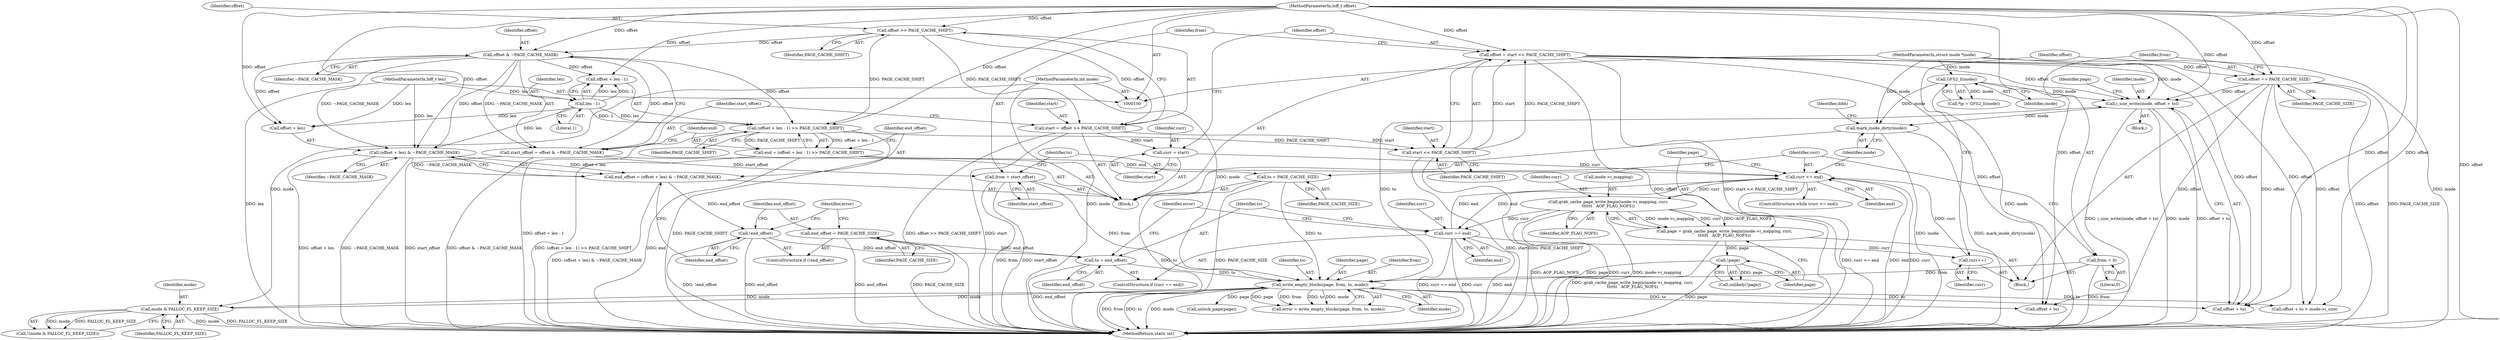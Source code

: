 digraph "1_linux_64dd153c83743af81f20924c6343652d731eeecb_1@API" {
"1000250" [label="(Call,i_size_write(inode, offset + to))"];
"1000109" [label="(Call,GFS2_I(inode))"];
"1000101" [label="(MethodParameterIn,struct inode *inode)"];
"1000185" [label="(Call,offset = start << PAGE_CACHE_SHIFT)"];
"1000187" [label="(Call,start << PAGE_CACHE_SHIFT)"];
"1000114" [label="(Call,start = offset >> PAGE_CACHE_SHIFT)"];
"1000116" [label="(Call,offset >> PAGE_CACHE_SHIFT)"];
"1000102" [label="(MethodParameterIn,loff_t offset)"];
"1000128" [label="(Call,(offset + len - 1) >> PAGE_CACHE_SHIFT)"];
"1000122" [label="(Call,offset & ~PAGE_CACHE_MASK)"];
"1000131" [label="(Call,len - 1)"];
"1000103" [label="(MethodParameterIn,loff_t len)"];
"1000264" [label="(Call,offset += PAGE_CACHE_SIZE)"];
"1000228" [label="(Call,write_empty_blocks(page, from, to, mode))"];
"1000211" [label="(Call,!page)"];
"1000201" [label="(Call,page = grab_cache_page_write_begin(inode->i_mapping, curr,\n\t\t\t\t\t\t   AOP_FLAG_NOFS))"];
"1000203" [label="(Call,grab_cache_page_write_begin(inode->i_mapping, curr,\n\t\t\t\t\t\t   AOP_FLAG_NOFS))"];
"1000197" [label="(Call,curr <= end)"];
"1000262" [label="(Call,curr++)"];
"1000220" [label="(Call,curr == end)"];
"1000182" [label="(Call,curr = start)"];
"1000126" [label="(Call,end = (offset + len - 1) >> PAGE_CACHE_SHIFT)"];
"1000267" [label="(Call,from = 0)"];
"1000190" [label="(Call,from = start_offset)"];
"1000120" [label="(Call,start_offset = offset & ~PAGE_CACHE_MASK)"];
"1000193" [label="(Call,to = PAGE_CACHE_SIZE)"];
"1000223" [label="(Call,to = end_offset)"];
"1000150" [label="(Call,end_offset = PAGE_CACHE_SIZE)"];
"1000148" [label="(Call,!end_offset)"];
"1000138" [label="(Call,end_offset = (offset + len) & ~PAGE_CACHE_MASK)"];
"1000140" [label="(Call,(offset + len) & ~PAGE_CACHE_MASK)"];
"1000246" [label="(Call,mode & FALLOC_FL_KEEP_SIZE)"];
"1000104" [label="(MethodParameterIn,int mode)"];
"1000270" [label="(Call,mark_inode_dirty(inode))"];
"1000219" [label="(ControlStructure,if (curr == end))"];
"1000195" [label="(Identifier,PAGE_CACHE_SIZE)"];
"1000202" [label="(Identifier,page)"];
"1000115" [label="(Identifier,start)"];
"1000267" [label="(Call,from = 0)"];
"1000191" [label="(Identifier,from)"];
"1000200" [label="(Block,)"];
"1000222" [label="(Identifier,end)"];
"1000187" [label="(Call,start << PAGE_CACHE_SHIFT)"];
"1000123" [label="(Identifier,offset)"];
"1000147" [label="(ControlStructure,if (!end_offset))"];
"1000231" [label="(Identifier,to)"];
"1000270" [label="(Call,mark_inode_dirty(inode))"];
"1000220" [label="(Call,curr == end)"];
"1000265" [label="(Identifier,offset)"];
"1000203" [label="(Call,grab_cache_page_write_begin(inode->i_mapping, curr,\n\t\t\t\t\t\t   AOP_FLAG_NOFS))"];
"1000190" [label="(Call,from = start_offset)"];
"1000140" [label="(Call,(offset + len) & ~PAGE_CACHE_MASK)"];
"1000114" [label="(Call,start = offset >> PAGE_CACHE_SHIFT)"];
"1000252" [label="(Call,offset + to)"];
"1000268" [label="(Identifier,from)"];
"1000129" [label="(Call,offset + len - 1)"];
"1000189" [label="(Identifier,PAGE_CACHE_SHIFT)"];
"1000104" [label="(MethodParameterIn,int mode)"];
"1000198" [label="(Identifier,curr)"];
"1000186" [label="(Identifier,offset)"];
"1000197" [label="(Call,curr <= end)"];
"1000152" [label="(Identifier,PAGE_CACHE_SIZE)"];
"1000228" [label="(Call,write_empty_blocks(page, from, to, mode))"];
"1000182" [label="(Call,curr = start)"];
"1000224" [label="(Identifier,to)"];
"1000212" [label="(Identifier,page)"];
"1000144" [label="(Identifier,~PAGE_CACHE_MASK)"];
"1000192" [label="(Identifier,start_offset)"];
"1000226" [label="(Call,error = write_empty_blocks(page, from, to, mode))"];
"1000121" [label="(Identifier,start_offset)"];
"1000194" [label="(Identifier,to)"];
"1000245" [label="(Call,!(mode & FALLOC_FL_KEEP_SIZE))"];
"1000225" [label="(Identifier,end_offset)"];
"1000102" [label="(MethodParameterIn,loff_t offset)"];
"1000103" [label="(MethodParameterIn,loff_t len)"];
"1000107" [label="(Call,*ip = GFS2_I(inode))"];
"1000229" [label="(Identifier,page)"];
"1000262" [label="(Call,curr++)"];
"1000151" [label="(Identifier,end_offset)"];
"1000248" [label="(Identifier,FALLOC_FL_KEEP_SIZE)"];
"1000132" [label="(Identifier,len)"];
"1000105" [label="(Block,)"];
"1000238" [label="(Call,offset + to > inode->i_size)"];
"1000277" [label="(MethodReturn,static int)"];
"1000251" [label="(Identifier,inode)"];
"1000131" [label="(Call,len - 1)"];
"1000230" [label="(Identifier,from)"];
"1000150" [label="(Call,end_offset = PAGE_CACHE_SIZE)"];
"1000227" [label="(Identifier,error)"];
"1000134" [label="(Identifier,PAGE_CACHE_SHIFT)"];
"1000201" [label="(Call,page = grab_cache_page_write_begin(inode->i_mapping, curr,\n\t\t\t\t\t\t   AOP_FLAG_NOFS))"];
"1000204" [label="(Call,inode->i_mapping)"];
"1000196" [label="(ControlStructure,while (curr <= end))"];
"1000249" [label="(Block,)"];
"1000250" [label="(Call,i_size_write(inode, offset + to))"];
"1000141" [label="(Call,offset + len)"];
"1000188" [label="(Identifier,start)"];
"1000247" [label="(Identifier,mode)"];
"1000255" [label="(Call,unlock_page(page))"];
"1000184" [label="(Identifier,start)"];
"1000110" [label="(Identifier,inode)"];
"1000148" [label="(Call,!end_offset)"];
"1000246" [label="(Call,mode & FALLOC_FL_KEEP_SIZE)"];
"1000271" [label="(Identifier,inode)"];
"1000269" [label="(Literal,0)"];
"1000120" [label="(Call,start_offset = offset & ~PAGE_CACHE_MASK)"];
"1000124" [label="(Identifier,~PAGE_CACHE_MASK)"];
"1000232" [label="(Identifier,mode)"];
"1000223" [label="(Call,to = end_offset)"];
"1000101" [label="(MethodParameterIn,struct inode *inode)"];
"1000210" [label="(Call,unlikely(!page))"];
"1000199" [label="(Identifier,end)"];
"1000109" [label="(Call,GFS2_I(inode))"];
"1000118" [label="(Identifier,PAGE_CACHE_SHIFT)"];
"1000139" [label="(Identifier,end_offset)"];
"1000211" [label="(Call,!page)"];
"1000263" [label="(Identifier,curr)"];
"1000207" [label="(Identifier,curr)"];
"1000266" [label="(Identifier,PAGE_CACHE_SIZE)"];
"1000116" [label="(Call,offset >> PAGE_CACHE_SHIFT)"];
"1000273" [label="(Identifier,dibh)"];
"1000128" [label="(Call,(offset + len - 1) >> PAGE_CACHE_SHIFT)"];
"1000133" [label="(Literal,1)"];
"1000221" [label="(Identifier,curr)"];
"1000126" [label="(Call,end = (offset + len - 1) >> PAGE_CACHE_SHIFT)"];
"1000208" [label="(Identifier,AOP_FLAG_NOFS)"];
"1000117" [label="(Identifier,offset)"];
"1000183" [label="(Identifier,curr)"];
"1000185" [label="(Call,offset = start << PAGE_CACHE_SHIFT)"];
"1000264" [label="(Call,offset += PAGE_CACHE_SIZE)"];
"1000154" [label="(Identifier,error)"];
"1000138" [label="(Call,end_offset = (offset + len) & ~PAGE_CACHE_MASK)"];
"1000122" [label="(Call,offset & ~PAGE_CACHE_MASK)"];
"1000149" [label="(Identifier,end_offset)"];
"1000256" [label="(Identifier,page)"];
"1000193" [label="(Call,to = PAGE_CACHE_SIZE)"];
"1000127" [label="(Identifier,end)"];
"1000239" [label="(Call,offset + to)"];
"1000250" -> "1000249"  [label="AST: "];
"1000250" -> "1000252"  [label="CFG: "];
"1000251" -> "1000250"  [label="AST: "];
"1000252" -> "1000250"  [label="AST: "];
"1000256" -> "1000250"  [label="CFG: "];
"1000250" -> "1000277"  [label="DDG: inode"];
"1000250" -> "1000277"  [label="DDG: offset + to"];
"1000250" -> "1000277"  [label="DDG: i_size_write(inode, offset + to)"];
"1000109" -> "1000250"  [label="DDG: inode"];
"1000101" -> "1000250"  [label="DDG: inode"];
"1000185" -> "1000250"  [label="DDG: offset"];
"1000264" -> "1000250"  [label="DDG: offset"];
"1000102" -> "1000250"  [label="DDG: offset"];
"1000228" -> "1000250"  [label="DDG: to"];
"1000250" -> "1000270"  [label="DDG: inode"];
"1000109" -> "1000107"  [label="AST: "];
"1000109" -> "1000110"  [label="CFG: "];
"1000110" -> "1000109"  [label="AST: "];
"1000107" -> "1000109"  [label="CFG: "];
"1000109" -> "1000277"  [label="DDG: inode"];
"1000109" -> "1000107"  [label="DDG: inode"];
"1000101" -> "1000109"  [label="DDG: inode"];
"1000109" -> "1000270"  [label="DDG: inode"];
"1000101" -> "1000100"  [label="AST: "];
"1000101" -> "1000277"  [label="DDG: inode"];
"1000101" -> "1000270"  [label="DDG: inode"];
"1000185" -> "1000105"  [label="AST: "];
"1000185" -> "1000187"  [label="CFG: "];
"1000186" -> "1000185"  [label="AST: "];
"1000187" -> "1000185"  [label="AST: "];
"1000191" -> "1000185"  [label="CFG: "];
"1000185" -> "1000277"  [label="DDG: offset"];
"1000185" -> "1000277"  [label="DDG: start << PAGE_CACHE_SHIFT"];
"1000187" -> "1000185"  [label="DDG: start"];
"1000187" -> "1000185"  [label="DDG: PAGE_CACHE_SHIFT"];
"1000102" -> "1000185"  [label="DDG: offset"];
"1000185" -> "1000238"  [label="DDG: offset"];
"1000185" -> "1000239"  [label="DDG: offset"];
"1000185" -> "1000252"  [label="DDG: offset"];
"1000185" -> "1000264"  [label="DDG: offset"];
"1000187" -> "1000189"  [label="CFG: "];
"1000188" -> "1000187"  [label="AST: "];
"1000189" -> "1000187"  [label="AST: "];
"1000187" -> "1000277"  [label="DDG: start"];
"1000187" -> "1000277"  [label="DDG: PAGE_CACHE_SHIFT"];
"1000114" -> "1000187"  [label="DDG: start"];
"1000128" -> "1000187"  [label="DDG: PAGE_CACHE_SHIFT"];
"1000114" -> "1000105"  [label="AST: "];
"1000114" -> "1000116"  [label="CFG: "];
"1000115" -> "1000114"  [label="AST: "];
"1000116" -> "1000114"  [label="AST: "];
"1000121" -> "1000114"  [label="CFG: "];
"1000114" -> "1000277"  [label="DDG: start"];
"1000114" -> "1000277"  [label="DDG: offset >> PAGE_CACHE_SHIFT"];
"1000116" -> "1000114"  [label="DDG: offset"];
"1000116" -> "1000114"  [label="DDG: PAGE_CACHE_SHIFT"];
"1000114" -> "1000182"  [label="DDG: start"];
"1000116" -> "1000118"  [label="CFG: "];
"1000117" -> "1000116"  [label="AST: "];
"1000118" -> "1000116"  [label="AST: "];
"1000102" -> "1000116"  [label="DDG: offset"];
"1000116" -> "1000122"  [label="DDG: offset"];
"1000116" -> "1000128"  [label="DDG: PAGE_CACHE_SHIFT"];
"1000102" -> "1000100"  [label="AST: "];
"1000102" -> "1000277"  [label="DDG: offset"];
"1000102" -> "1000122"  [label="DDG: offset"];
"1000102" -> "1000128"  [label="DDG: offset"];
"1000102" -> "1000129"  [label="DDG: offset"];
"1000102" -> "1000140"  [label="DDG: offset"];
"1000102" -> "1000141"  [label="DDG: offset"];
"1000102" -> "1000238"  [label="DDG: offset"];
"1000102" -> "1000239"  [label="DDG: offset"];
"1000102" -> "1000252"  [label="DDG: offset"];
"1000102" -> "1000264"  [label="DDG: offset"];
"1000128" -> "1000126"  [label="AST: "];
"1000128" -> "1000134"  [label="CFG: "];
"1000129" -> "1000128"  [label="AST: "];
"1000134" -> "1000128"  [label="AST: "];
"1000126" -> "1000128"  [label="CFG: "];
"1000128" -> "1000277"  [label="DDG: offset + len - 1"];
"1000128" -> "1000277"  [label="DDG: PAGE_CACHE_SHIFT"];
"1000128" -> "1000126"  [label="DDG: offset + len - 1"];
"1000128" -> "1000126"  [label="DDG: PAGE_CACHE_SHIFT"];
"1000122" -> "1000128"  [label="DDG: offset"];
"1000131" -> "1000128"  [label="DDG: len"];
"1000131" -> "1000128"  [label="DDG: 1"];
"1000122" -> "1000120"  [label="AST: "];
"1000122" -> "1000124"  [label="CFG: "];
"1000123" -> "1000122"  [label="AST: "];
"1000124" -> "1000122"  [label="AST: "];
"1000120" -> "1000122"  [label="CFG: "];
"1000122" -> "1000120"  [label="DDG: offset"];
"1000122" -> "1000120"  [label="DDG: ~PAGE_CACHE_MASK"];
"1000122" -> "1000129"  [label="DDG: offset"];
"1000122" -> "1000140"  [label="DDG: offset"];
"1000122" -> "1000140"  [label="DDG: ~PAGE_CACHE_MASK"];
"1000122" -> "1000141"  [label="DDG: offset"];
"1000131" -> "1000129"  [label="AST: "];
"1000131" -> "1000133"  [label="CFG: "];
"1000132" -> "1000131"  [label="AST: "];
"1000133" -> "1000131"  [label="AST: "];
"1000129" -> "1000131"  [label="CFG: "];
"1000131" -> "1000129"  [label="DDG: len"];
"1000131" -> "1000129"  [label="DDG: 1"];
"1000103" -> "1000131"  [label="DDG: len"];
"1000131" -> "1000140"  [label="DDG: len"];
"1000131" -> "1000141"  [label="DDG: len"];
"1000103" -> "1000100"  [label="AST: "];
"1000103" -> "1000277"  [label="DDG: len"];
"1000103" -> "1000140"  [label="DDG: len"];
"1000103" -> "1000141"  [label="DDG: len"];
"1000264" -> "1000200"  [label="AST: "];
"1000264" -> "1000266"  [label="CFG: "];
"1000265" -> "1000264"  [label="AST: "];
"1000266" -> "1000264"  [label="AST: "];
"1000268" -> "1000264"  [label="CFG: "];
"1000264" -> "1000277"  [label="DDG: offset"];
"1000264" -> "1000277"  [label="DDG: PAGE_CACHE_SIZE"];
"1000264" -> "1000238"  [label="DDG: offset"];
"1000264" -> "1000239"  [label="DDG: offset"];
"1000264" -> "1000252"  [label="DDG: offset"];
"1000228" -> "1000226"  [label="AST: "];
"1000228" -> "1000232"  [label="CFG: "];
"1000229" -> "1000228"  [label="AST: "];
"1000230" -> "1000228"  [label="AST: "];
"1000231" -> "1000228"  [label="AST: "];
"1000232" -> "1000228"  [label="AST: "];
"1000226" -> "1000228"  [label="CFG: "];
"1000228" -> "1000277"  [label="DDG: to"];
"1000228" -> "1000277"  [label="DDG: mode"];
"1000228" -> "1000277"  [label="DDG: from"];
"1000228" -> "1000226"  [label="DDG: page"];
"1000228" -> "1000226"  [label="DDG: from"];
"1000228" -> "1000226"  [label="DDG: to"];
"1000228" -> "1000226"  [label="DDG: mode"];
"1000211" -> "1000228"  [label="DDG: page"];
"1000267" -> "1000228"  [label="DDG: from"];
"1000190" -> "1000228"  [label="DDG: from"];
"1000193" -> "1000228"  [label="DDG: to"];
"1000223" -> "1000228"  [label="DDG: to"];
"1000246" -> "1000228"  [label="DDG: mode"];
"1000104" -> "1000228"  [label="DDG: mode"];
"1000228" -> "1000238"  [label="DDG: to"];
"1000228" -> "1000239"  [label="DDG: to"];
"1000228" -> "1000246"  [label="DDG: mode"];
"1000228" -> "1000252"  [label="DDG: to"];
"1000228" -> "1000255"  [label="DDG: page"];
"1000211" -> "1000210"  [label="AST: "];
"1000211" -> "1000212"  [label="CFG: "];
"1000212" -> "1000211"  [label="AST: "];
"1000210" -> "1000211"  [label="CFG: "];
"1000211" -> "1000277"  [label="DDG: page"];
"1000211" -> "1000210"  [label="DDG: page"];
"1000201" -> "1000211"  [label="DDG: page"];
"1000201" -> "1000200"  [label="AST: "];
"1000201" -> "1000203"  [label="CFG: "];
"1000202" -> "1000201"  [label="AST: "];
"1000203" -> "1000201"  [label="AST: "];
"1000212" -> "1000201"  [label="CFG: "];
"1000201" -> "1000277"  [label="DDG: grab_cache_page_write_begin(inode->i_mapping, curr,\n\t\t\t\t\t\t   AOP_FLAG_NOFS)"];
"1000203" -> "1000201"  [label="DDG: inode->i_mapping"];
"1000203" -> "1000201"  [label="DDG: curr"];
"1000203" -> "1000201"  [label="DDG: AOP_FLAG_NOFS"];
"1000203" -> "1000208"  [label="CFG: "];
"1000204" -> "1000203"  [label="AST: "];
"1000207" -> "1000203"  [label="AST: "];
"1000208" -> "1000203"  [label="AST: "];
"1000203" -> "1000277"  [label="DDG: AOP_FLAG_NOFS"];
"1000203" -> "1000277"  [label="DDG: curr"];
"1000203" -> "1000277"  [label="DDG: inode->i_mapping"];
"1000197" -> "1000203"  [label="DDG: curr"];
"1000203" -> "1000220"  [label="DDG: curr"];
"1000197" -> "1000196"  [label="AST: "];
"1000197" -> "1000199"  [label="CFG: "];
"1000198" -> "1000197"  [label="AST: "];
"1000199" -> "1000197"  [label="AST: "];
"1000202" -> "1000197"  [label="CFG: "];
"1000271" -> "1000197"  [label="CFG: "];
"1000197" -> "1000277"  [label="DDG: curr <= end"];
"1000197" -> "1000277"  [label="DDG: end"];
"1000197" -> "1000277"  [label="DDG: curr"];
"1000262" -> "1000197"  [label="DDG: curr"];
"1000182" -> "1000197"  [label="DDG: curr"];
"1000220" -> "1000197"  [label="DDG: end"];
"1000126" -> "1000197"  [label="DDG: end"];
"1000197" -> "1000220"  [label="DDG: end"];
"1000262" -> "1000200"  [label="AST: "];
"1000262" -> "1000263"  [label="CFG: "];
"1000263" -> "1000262"  [label="AST: "];
"1000265" -> "1000262"  [label="CFG: "];
"1000220" -> "1000262"  [label="DDG: curr"];
"1000220" -> "1000219"  [label="AST: "];
"1000220" -> "1000222"  [label="CFG: "];
"1000221" -> "1000220"  [label="AST: "];
"1000222" -> "1000220"  [label="AST: "];
"1000224" -> "1000220"  [label="CFG: "];
"1000227" -> "1000220"  [label="CFG: "];
"1000220" -> "1000277"  [label="DDG: curr"];
"1000220" -> "1000277"  [label="DDG: end"];
"1000220" -> "1000277"  [label="DDG: curr == end"];
"1000182" -> "1000105"  [label="AST: "];
"1000182" -> "1000184"  [label="CFG: "];
"1000183" -> "1000182"  [label="AST: "];
"1000184" -> "1000182"  [label="AST: "];
"1000186" -> "1000182"  [label="CFG: "];
"1000126" -> "1000105"  [label="AST: "];
"1000127" -> "1000126"  [label="AST: "];
"1000139" -> "1000126"  [label="CFG: "];
"1000126" -> "1000277"  [label="DDG: end"];
"1000126" -> "1000277"  [label="DDG: (offset + len - 1) >> PAGE_CACHE_SHIFT"];
"1000267" -> "1000200"  [label="AST: "];
"1000267" -> "1000269"  [label="CFG: "];
"1000268" -> "1000267"  [label="AST: "];
"1000269" -> "1000267"  [label="AST: "];
"1000198" -> "1000267"  [label="CFG: "];
"1000267" -> "1000277"  [label="DDG: from"];
"1000190" -> "1000105"  [label="AST: "];
"1000190" -> "1000192"  [label="CFG: "];
"1000191" -> "1000190"  [label="AST: "];
"1000192" -> "1000190"  [label="AST: "];
"1000194" -> "1000190"  [label="CFG: "];
"1000190" -> "1000277"  [label="DDG: from"];
"1000190" -> "1000277"  [label="DDG: start_offset"];
"1000120" -> "1000190"  [label="DDG: start_offset"];
"1000120" -> "1000105"  [label="AST: "];
"1000121" -> "1000120"  [label="AST: "];
"1000127" -> "1000120"  [label="CFG: "];
"1000120" -> "1000277"  [label="DDG: start_offset"];
"1000120" -> "1000277"  [label="DDG: offset & ~PAGE_CACHE_MASK"];
"1000193" -> "1000105"  [label="AST: "];
"1000193" -> "1000195"  [label="CFG: "];
"1000194" -> "1000193"  [label="AST: "];
"1000195" -> "1000193"  [label="AST: "];
"1000198" -> "1000193"  [label="CFG: "];
"1000193" -> "1000277"  [label="DDG: to"];
"1000193" -> "1000277"  [label="DDG: PAGE_CACHE_SIZE"];
"1000223" -> "1000219"  [label="AST: "];
"1000223" -> "1000225"  [label="CFG: "];
"1000224" -> "1000223"  [label="AST: "];
"1000225" -> "1000223"  [label="AST: "];
"1000227" -> "1000223"  [label="CFG: "];
"1000223" -> "1000277"  [label="DDG: end_offset"];
"1000150" -> "1000223"  [label="DDG: end_offset"];
"1000148" -> "1000223"  [label="DDG: end_offset"];
"1000150" -> "1000147"  [label="AST: "];
"1000150" -> "1000152"  [label="CFG: "];
"1000151" -> "1000150"  [label="AST: "];
"1000152" -> "1000150"  [label="AST: "];
"1000154" -> "1000150"  [label="CFG: "];
"1000150" -> "1000277"  [label="DDG: end_offset"];
"1000150" -> "1000277"  [label="DDG: PAGE_CACHE_SIZE"];
"1000148" -> "1000147"  [label="AST: "];
"1000148" -> "1000149"  [label="CFG: "];
"1000149" -> "1000148"  [label="AST: "];
"1000151" -> "1000148"  [label="CFG: "];
"1000154" -> "1000148"  [label="CFG: "];
"1000148" -> "1000277"  [label="DDG: end_offset"];
"1000148" -> "1000277"  [label="DDG: !end_offset"];
"1000138" -> "1000148"  [label="DDG: end_offset"];
"1000138" -> "1000105"  [label="AST: "];
"1000138" -> "1000140"  [label="CFG: "];
"1000139" -> "1000138"  [label="AST: "];
"1000140" -> "1000138"  [label="AST: "];
"1000149" -> "1000138"  [label="CFG: "];
"1000138" -> "1000277"  [label="DDG: (offset + len) & ~PAGE_CACHE_MASK"];
"1000140" -> "1000138"  [label="DDG: offset + len"];
"1000140" -> "1000138"  [label="DDG: ~PAGE_CACHE_MASK"];
"1000140" -> "1000144"  [label="CFG: "];
"1000141" -> "1000140"  [label="AST: "];
"1000144" -> "1000140"  [label="AST: "];
"1000140" -> "1000277"  [label="DDG: offset + len"];
"1000140" -> "1000277"  [label="DDG: ~PAGE_CACHE_MASK"];
"1000246" -> "1000245"  [label="AST: "];
"1000246" -> "1000248"  [label="CFG: "];
"1000247" -> "1000246"  [label="AST: "];
"1000248" -> "1000246"  [label="AST: "];
"1000245" -> "1000246"  [label="CFG: "];
"1000246" -> "1000277"  [label="DDG: FALLOC_FL_KEEP_SIZE"];
"1000246" -> "1000277"  [label="DDG: mode"];
"1000246" -> "1000245"  [label="DDG: mode"];
"1000246" -> "1000245"  [label="DDG: FALLOC_FL_KEEP_SIZE"];
"1000104" -> "1000246"  [label="DDG: mode"];
"1000104" -> "1000100"  [label="AST: "];
"1000104" -> "1000277"  [label="DDG: mode"];
"1000270" -> "1000105"  [label="AST: "];
"1000270" -> "1000271"  [label="CFG: "];
"1000271" -> "1000270"  [label="AST: "];
"1000273" -> "1000270"  [label="CFG: "];
"1000270" -> "1000277"  [label="DDG: mark_inode_dirty(inode)"];
"1000270" -> "1000277"  [label="DDG: inode"];
}
